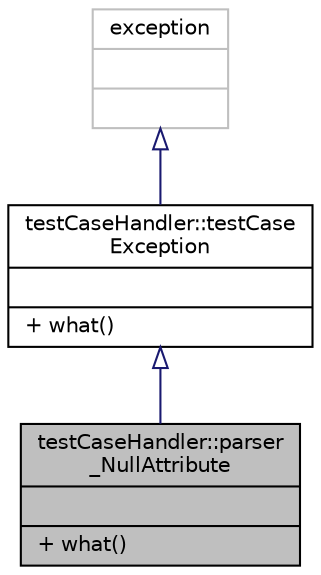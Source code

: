 digraph "testCaseHandler::parser_NullAttribute"
{
 // INTERACTIVE_SVG=YES
 // LATEX_PDF_SIZE
  edge [fontname="Helvetica",fontsize="10",labelfontname="Helvetica",labelfontsize="10"];
  node [fontname="Helvetica",fontsize="10",shape=record];
  Node3 [label="{testCaseHandler::parser\l_NullAttribute\n||+ what()\l}",height=0.2,width=0.4,color="black", fillcolor="grey75", style="filled", fontcolor="black",tooltip=" "];
  Node4 -> Node3 [dir="back",color="midnightblue",fontsize="10",style="solid",arrowtail="onormal",fontname="Helvetica"];
  Node4 [label="{testCaseHandler::testCase\lException\n||+ what()\l}",height=0.2,width=0.4,color="black", fillcolor="white", style="filled",URL="$d1/d38/classtestCaseHandler_1_1testCaseException.html",tooltip=" "];
  Node5 -> Node4 [dir="back",color="midnightblue",fontsize="10",style="solid",arrowtail="onormal",fontname="Helvetica"];
  Node5 [label="{exception\n||}",height=0.2,width=0.4,color="grey75", fillcolor="white", style="filled",tooltip=" "];
}
